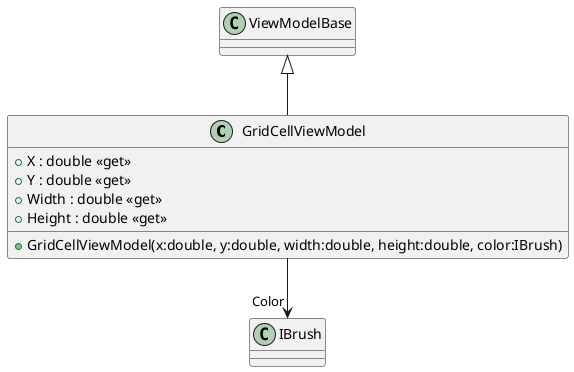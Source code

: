 @startuml
class GridCellViewModel {
    + X : double <<get>>
    + Y : double <<get>>
    + Width : double <<get>>
    + Height : double <<get>>
    + GridCellViewModel(x:double, y:double, width:double, height:double, color:IBrush)
}
ViewModelBase <|-- GridCellViewModel
GridCellViewModel --> "Color" IBrush
@enduml
